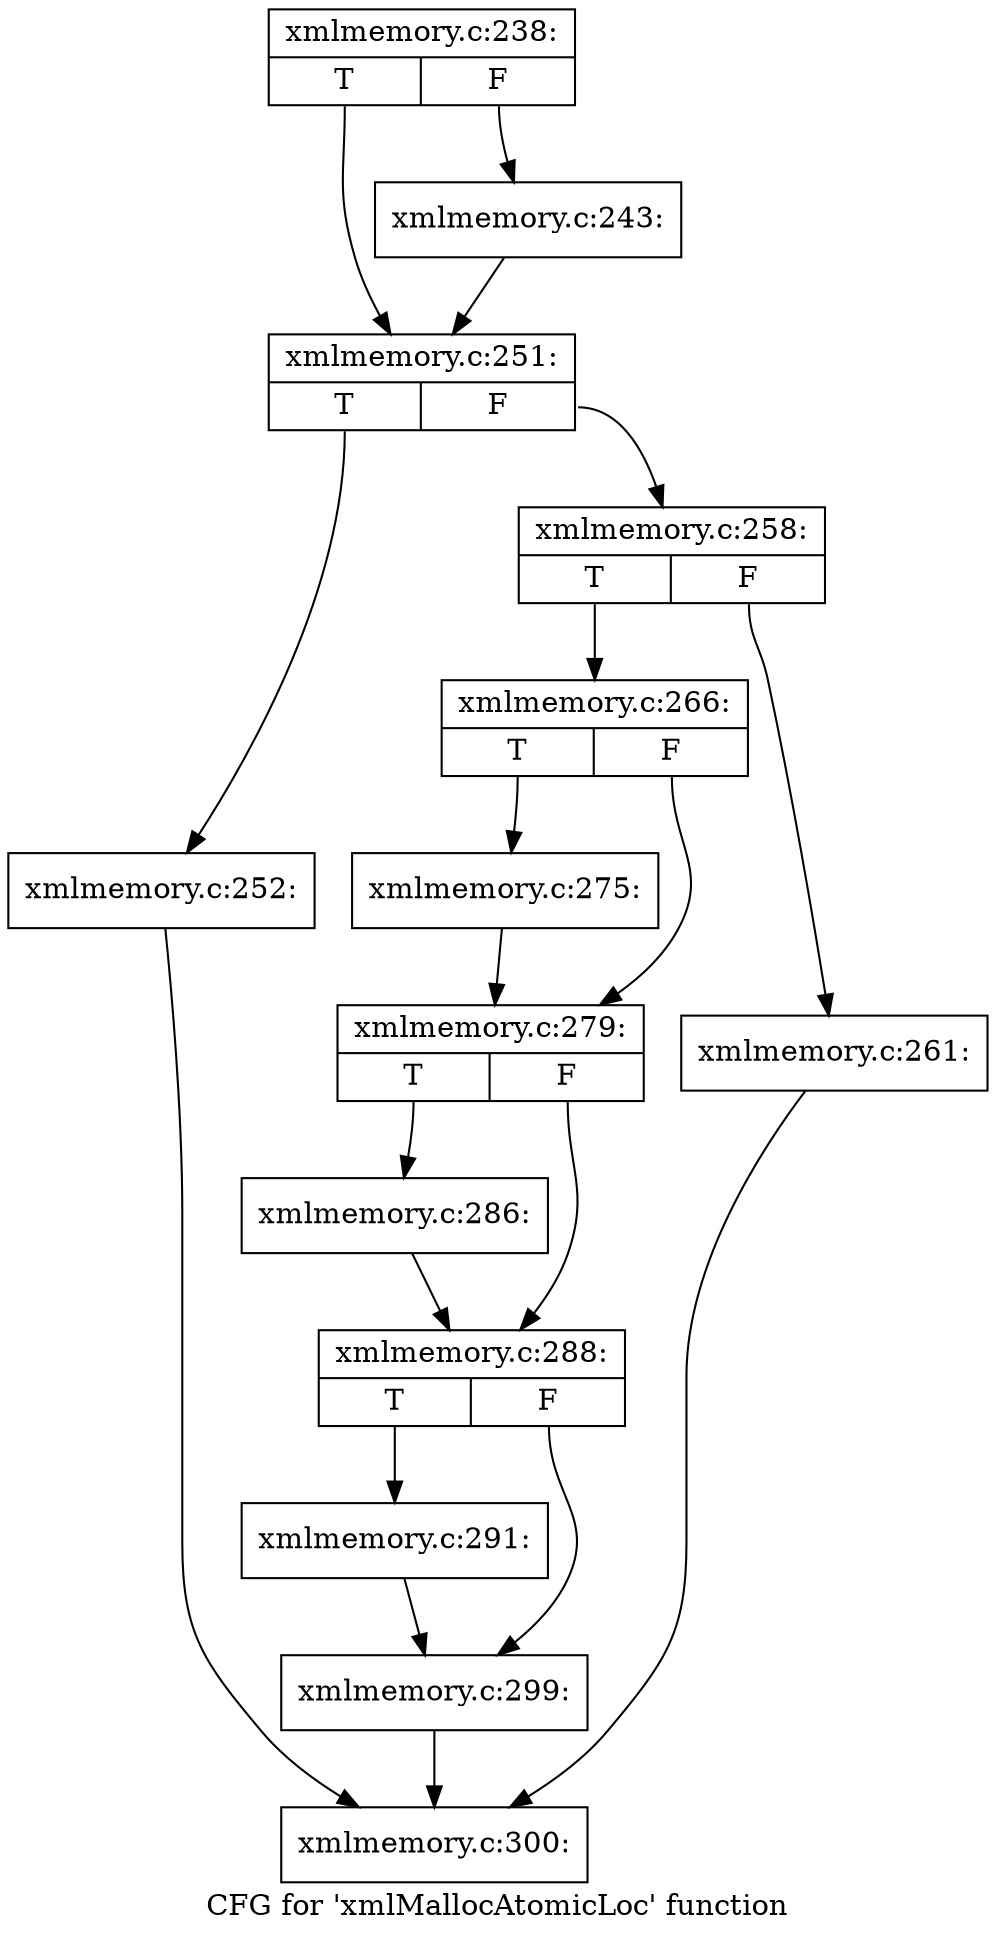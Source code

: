 digraph "CFG for 'xmlMallocAtomicLoc' function" {
	label="CFG for 'xmlMallocAtomicLoc' function";

	Node0x5650c3ebd670 [shape=record,label="{xmlmemory.c:238:|{<s0>T|<s1>F}}"];
	Node0x5650c3ebd670:s0 -> Node0x5650c3ecc290;
	Node0x5650c3ebd670:s1 -> Node0x5650c3ecc240;
	Node0x5650c3ecc240 [shape=record,label="{xmlmemory.c:243:}"];
	Node0x5650c3ecc240 -> Node0x5650c3ecc290;
	Node0x5650c3ecc290 [shape=record,label="{xmlmemory.c:251:|{<s0>T|<s1>F}}"];
	Node0x5650c3ecc290:s0 -> Node0x5650c3ecc5e0;
	Node0x5650c3ecc290:s1 -> Node0x5650c3ecc630;
	Node0x5650c3ecc5e0 [shape=record,label="{xmlmemory.c:252:}"];
	Node0x5650c3ecc5e0 -> Node0x5650c3ecacf0;
	Node0x5650c3ecc630 [shape=record,label="{xmlmemory.c:258:|{<s0>T|<s1>F}}"];
	Node0x5650c3ecc630:s0 -> Node0x5650c3ecd300;
	Node0x5650c3ecc630:s1 -> Node0x5650c3ec77d0;
	Node0x5650c3ec77d0 [shape=record,label="{xmlmemory.c:261:}"];
	Node0x5650c3ec77d0 -> Node0x5650c3ecacf0;
	Node0x5650c3ecd300 [shape=record,label="{xmlmemory.c:266:|{<s0>T|<s1>F}}"];
	Node0x5650c3ecd300:s0 -> Node0x5650c3ed08d0;
	Node0x5650c3ecd300:s1 -> Node0x5650c3ed0920;
	Node0x5650c3ed08d0 [shape=record,label="{xmlmemory.c:275:}"];
	Node0x5650c3ed08d0 -> Node0x5650c3ed0920;
	Node0x5650c3ed0920 [shape=record,label="{xmlmemory.c:279:|{<s0>T|<s1>F}}"];
	Node0x5650c3ed0920:s0 -> Node0x5650c3ed0fc0;
	Node0x5650c3ed0920:s1 -> Node0x5650c3ed1010;
	Node0x5650c3ed0fc0 [shape=record,label="{xmlmemory.c:286:}"];
	Node0x5650c3ed0fc0 -> Node0x5650c3ed1010;
	Node0x5650c3ed1010 [shape=record,label="{xmlmemory.c:288:|{<s0>T|<s1>F}}"];
	Node0x5650c3ed1010:s0 -> Node0x5650c3ed1810;
	Node0x5650c3ed1010:s1 -> Node0x5650c3ed1860;
	Node0x5650c3ed1810 [shape=record,label="{xmlmemory.c:291:}"];
	Node0x5650c3ed1810 -> Node0x5650c3ed1860;
	Node0x5650c3ed1860 [shape=record,label="{xmlmemory.c:299:}"];
	Node0x5650c3ed1860 -> Node0x5650c3ecacf0;
	Node0x5650c3ecacf0 [shape=record,label="{xmlmemory.c:300:}"];
}
